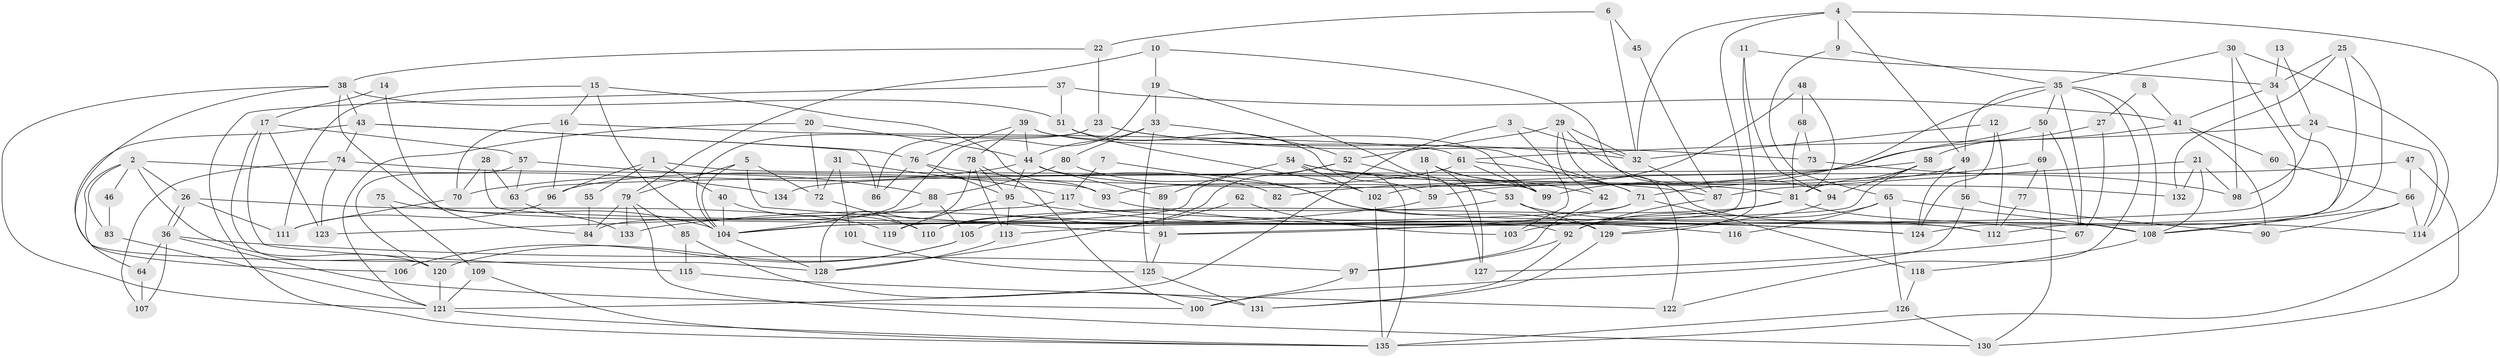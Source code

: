 // Generated by graph-tools (version 1.1) at 2025/11/02/27/25 16:11:23]
// undirected, 135 vertices, 270 edges
graph export_dot {
graph [start="1"]
  node [color=gray90,style=filled];
  1;
  2;
  3;
  4;
  5;
  6;
  7;
  8;
  9;
  10;
  11;
  12;
  13;
  14;
  15;
  16;
  17;
  18;
  19;
  20;
  21;
  22;
  23;
  24;
  25;
  26;
  27;
  28;
  29;
  30;
  31;
  32;
  33;
  34;
  35;
  36;
  37;
  38;
  39;
  40;
  41;
  42;
  43;
  44;
  45;
  46;
  47;
  48;
  49;
  50;
  51;
  52;
  53;
  54;
  55;
  56;
  57;
  58;
  59;
  60;
  61;
  62;
  63;
  64;
  65;
  66;
  67;
  68;
  69;
  70;
  71;
  72;
  73;
  74;
  75;
  76;
  77;
  78;
  79;
  80;
  81;
  82;
  83;
  84;
  85;
  86;
  87;
  88;
  89;
  90;
  91;
  92;
  93;
  94;
  95;
  96;
  97;
  98;
  99;
  100;
  101;
  102;
  103;
  104;
  105;
  106;
  107;
  108;
  109;
  110;
  111;
  112;
  113;
  114;
  115;
  116;
  117;
  118;
  119;
  120;
  121;
  122;
  123;
  124;
  125;
  126;
  127;
  128;
  129;
  130;
  131;
  132;
  133;
  134;
  135;
  1 -- 99;
  1 -- 96;
  1 -- 40;
  1 -- 55;
  2 -- 26;
  2 -- 120;
  2 -- 46;
  2 -- 64;
  2 -- 83;
  2 -- 134;
  3 -- 121;
  3 -- 32;
  3 -- 103;
  4 -- 32;
  4 -- 49;
  4 -- 9;
  4 -- 119;
  4 -- 135;
  5 -- 72;
  5 -- 104;
  5 -- 79;
  5 -- 91;
  6 -- 22;
  6 -- 32;
  6 -- 45;
  7 -- 117;
  7 -- 129;
  8 -- 27;
  8 -- 41;
  9 -- 35;
  9 -- 65;
  10 -- 19;
  10 -- 108;
  10 -- 79;
  11 -- 129;
  11 -- 94;
  11 -- 34;
  12 -- 32;
  12 -- 124;
  12 -- 112;
  13 -- 34;
  13 -- 24;
  14 -- 17;
  14 -- 84;
  15 -- 16;
  15 -- 104;
  15 -- 93;
  15 -- 111;
  16 -- 96;
  16 -- 70;
  16 -- 61;
  17 -- 57;
  17 -- 115;
  17 -- 120;
  17 -- 123;
  18 -- 59;
  18 -- 99;
  18 -- 42;
  18 -- 127;
  19 -- 127;
  19 -- 33;
  19 -- 84;
  20 -- 44;
  20 -- 121;
  20 -- 72;
  21 -- 108;
  21 -- 87;
  21 -- 98;
  21 -- 132;
  22 -- 38;
  22 -- 23;
  23 -- 104;
  23 -- 73;
  23 -- 32;
  23 -- 86;
  24 -- 98;
  24 -- 61;
  24 -- 114;
  25 -- 34;
  25 -- 132;
  25 -- 112;
  25 -- 124;
  26 -- 36;
  26 -- 36;
  26 -- 119;
  26 -- 111;
  27 -- 67;
  27 -- 58;
  28 -- 92;
  28 -- 70;
  28 -- 63;
  29 -- 52;
  29 -- 42;
  29 -- 32;
  29 -- 94;
  29 -- 122;
  30 -- 114;
  30 -- 35;
  30 -- 91;
  30 -- 98;
  31 -- 117;
  31 -- 72;
  31 -- 101;
  32 -- 87;
  33 -- 44;
  33 -- 80;
  33 -- 52;
  33 -- 125;
  34 -- 41;
  34 -- 108;
  35 -- 99;
  35 -- 50;
  35 -- 49;
  35 -- 67;
  35 -- 108;
  35 -- 122;
  36 -- 100;
  36 -- 64;
  36 -- 97;
  36 -- 107;
  37 -- 51;
  37 -- 135;
  37 -- 41;
  38 -- 112;
  38 -- 51;
  38 -- 43;
  38 -- 121;
  38 -- 128;
  39 -- 78;
  39 -- 76;
  39 -- 44;
  39 -- 71;
  39 -- 99;
  40 -- 104;
  40 -- 110;
  41 -- 90;
  41 -- 60;
  41 -- 134;
  42 -- 97;
  43 -- 86;
  43 -- 74;
  43 -- 76;
  43 -- 106;
  44 -- 89;
  44 -- 70;
  44 -- 81;
  44 -- 95;
  45 -- 87;
  46 -- 83;
  47 -- 66;
  47 -- 130;
  47 -- 102;
  48 -- 93;
  48 -- 81;
  48 -- 68;
  49 -- 124;
  49 -- 56;
  49 -- 59;
  50 -- 67;
  50 -- 69;
  50 -- 82;
  51 -- 102;
  51 -- 59;
  52 -- 110;
  52 -- 53;
  52 -- 104;
  53 -- 129;
  53 -- 67;
  53 -- 110;
  54 -- 102;
  54 -- 135;
  54 -- 87;
  54 -- 89;
  54 -- 132;
  55 -- 84;
  56 -- 100;
  56 -- 90;
  57 -- 120;
  57 -- 88;
  57 -- 63;
  58 -- 63;
  58 -- 113;
  58 -- 81;
  58 -- 94;
  59 -- 133;
  60 -- 66;
  61 -- 71;
  61 -- 96;
  61 -- 99;
  62 -- 128;
  62 -- 103;
  63 -- 133;
  64 -- 107;
  65 -- 108;
  65 -- 92;
  65 -- 116;
  65 -- 126;
  66 -- 114;
  66 -- 108;
  66 -- 90;
  67 -- 127;
  68 -- 81;
  68 -- 73;
  69 -- 130;
  69 -- 71;
  69 -- 77;
  70 -- 111;
  71 -- 91;
  71 -- 104;
  71 -- 118;
  72 -- 110;
  73 -- 98;
  74 -- 107;
  74 -- 93;
  74 -- 123;
  75 -- 104;
  75 -- 109;
  76 -- 95;
  76 -- 82;
  76 -- 86;
  77 -- 112;
  78 -- 113;
  78 -- 128;
  78 -- 95;
  78 -- 100;
  79 -- 84;
  79 -- 85;
  79 -- 130;
  79 -- 133;
  80 -- 88;
  80 -- 112;
  81 -- 103;
  81 -- 105;
  81 -- 114;
  83 -- 121;
  85 -- 131;
  85 -- 115;
  87 -- 92;
  88 -- 105;
  88 -- 104;
  89 -- 91;
  91 -- 125;
  92 -- 97;
  92 -- 131;
  93 -- 124;
  94 -- 129;
  95 -- 113;
  95 -- 116;
  95 -- 119;
  96 -- 111;
  97 -- 100;
  101 -- 125;
  102 -- 135;
  104 -- 128;
  105 -- 120;
  105 -- 106;
  108 -- 118;
  109 -- 135;
  109 -- 121;
  113 -- 128;
  115 -- 122;
  117 -- 123;
  117 -- 124;
  118 -- 126;
  120 -- 121;
  121 -- 135;
  125 -- 131;
  126 -- 130;
  126 -- 135;
  129 -- 131;
}
